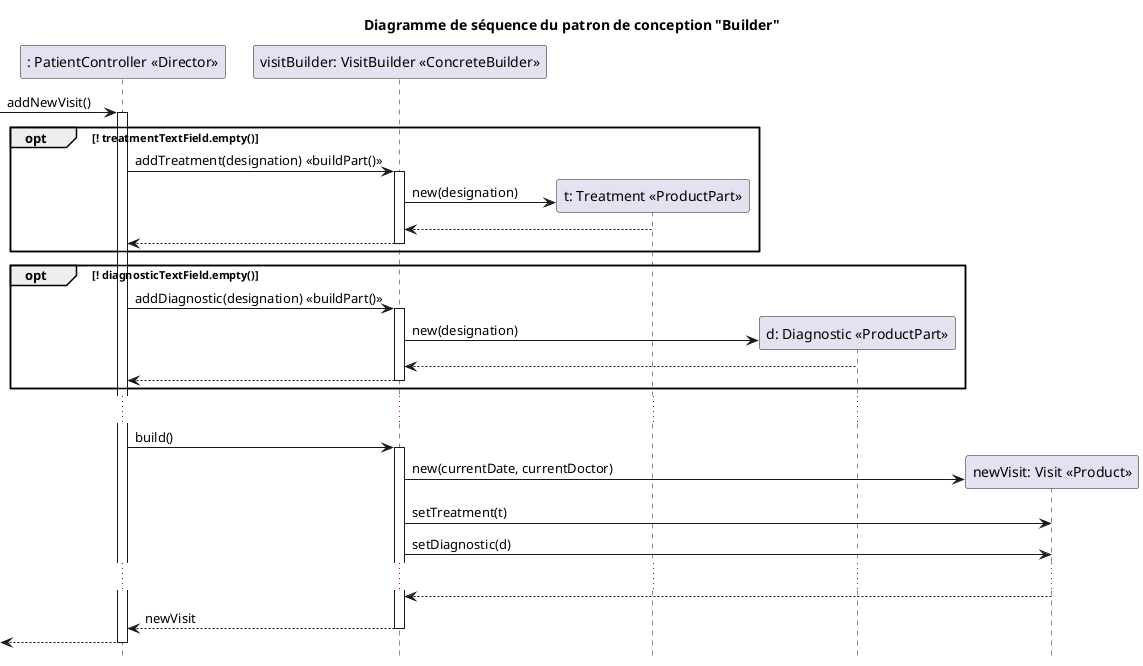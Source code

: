@startuml

hide footbox
title Diagramme de séquence du patron de conception "Builder"


participant ": PatientController <<Director>>" as D
participant "visitBuilder: VisitBuilder <<ConcreteBuilder>>" as B

[-> D: addNewVisit()
activate D

opt ! treatmentTextField.empty()
D -> B: addTreatment(designation) <<buildPart()>>
activate B
create participant "t: Treatment <<ProductPart>>" as PP
B -> PP: new(designation)
PP --> B
B --> D
deactivate B
end

opt ! diagnosticTextField.empty()
D -> B: addDiagnostic(designation) <<buildPart()>>
activate B
create participant "d: Diagnostic <<ProductPart>>" as DP
B -> DP: new(designation)
DP --> B
B --> D
deactivate B
end
...

D -> B: build()
activate B
create "newVisit: Visit <<Product>>" as P
B -> P: new(currentDate, currentDoctor)
B -> P: setTreatment(t)
B -> P: setDiagnostic(d)
...
P --> B
B --> D: newVisit
deactivate B
[<-- D:
deactivate D

@enduml